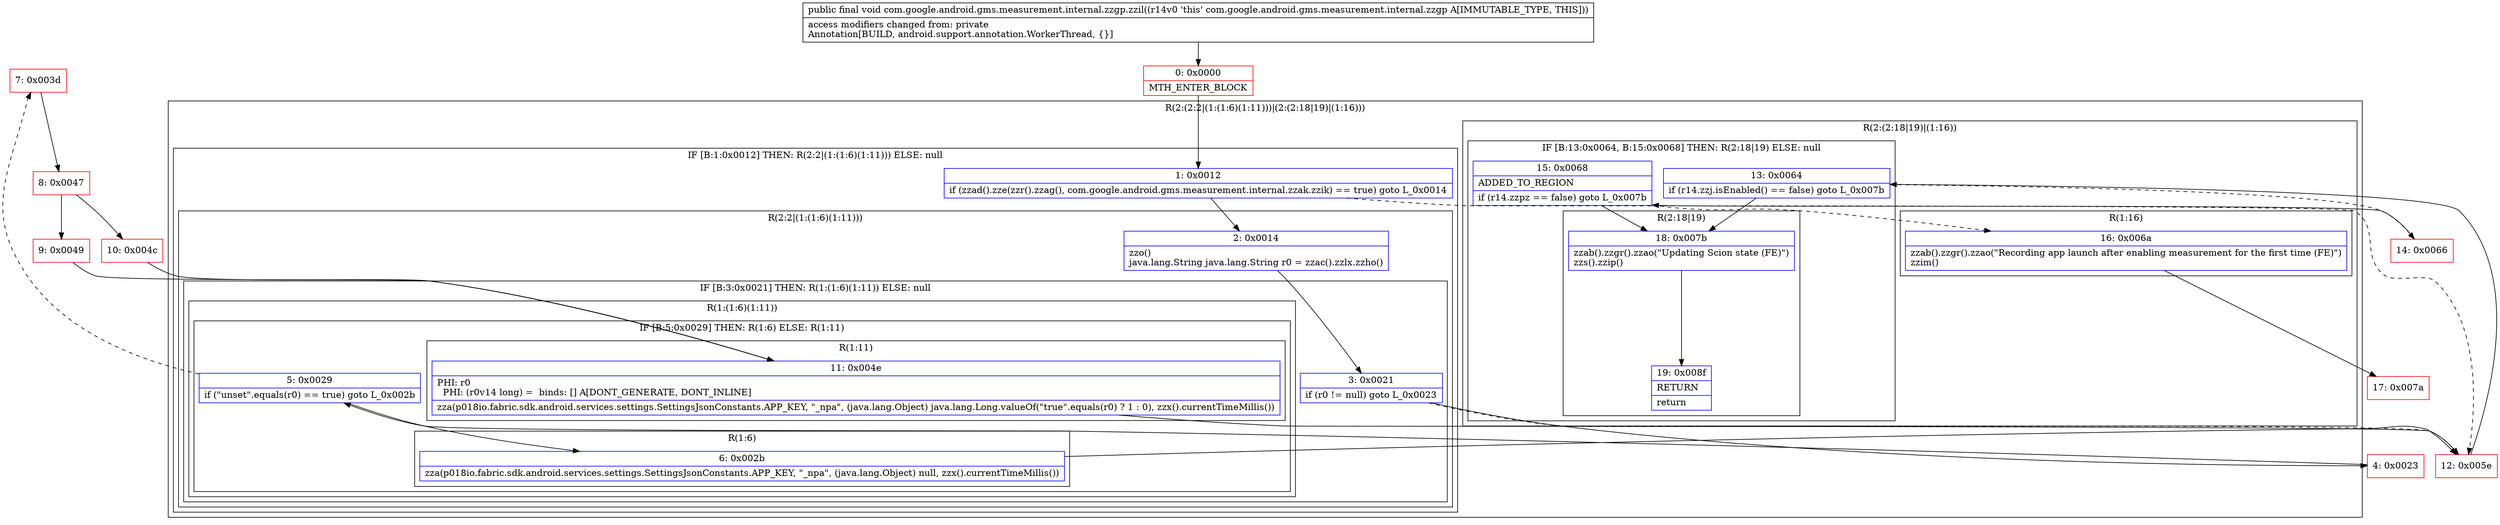 digraph "CFG forcom.google.android.gms.measurement.internal.zzgp.zzil()V" {
subgraph cluster_Region_2142528889 {
label = "R(2:(2:2|(1:(1:6)(1:11)))|(2:(2:18|19)|(1:16)))";
node [shape=record,color=blue];
subgraph cluster_IfRegion_665263068 {
label = "IF [B:1:0x0012] THEN: R(2:2|(1:(1:6)(1:11))) ELSE: null";
node [shape=record,color=blue];
Node_1 [shape=record,label="{1\:\ 0x0012|if (zzad().zze(zzr().zzag(), com.google.android.gms.measurement.internal.zzak.zzik) == true) goto L_0x0014\l}"];
subgraph cluster_Region_1072115081 {
label = "R(2:2|(1:(1:6)(1:11)))";
node [shape=record,color=blue];
Node_2 [shape=record,label="{2\:\ 0x0014|zzo()\ljava.lang.String java.lang.String r0 = zzac().zzlx.zzho()\l}"];
subgraph cluster_IfRegion_421885575 {
label = "IF [B:3:0x0021] THEN: R(1:(1:6)(1:11)) ELSE: null";
node [shape=record,color=blue];
Node_3 [shape=record,label="{3\:\ 0x0021|if (r0 != null) goto L_0x0023\l}"];
subgraph cluster_Region_907753307 {
label = "R(1:(1:6)(1:11))";
node [shape=record,color=blue];
subgraph cluster_IfRegion_112489981 {
label = "IF [B:5:0x0029] THEN: R(1:6) ELSE: R(1:11)";
node [shape=record,color=blue];
Node_5 [shape=record,label="{5\:\ 0x0029|if (\"unset\".equals(r0) == true) goto L_0x002b\l}"];
subgraph cluster_Region_1360227372 {
label = "R(1:6)";
node [shape=record,color=blue];
Node_6 [shape=record,label="{6\:\ 0x002b|zza(p018io.fabric.sdk.android.services.settings.SettingsJsonConstants.APP_KEY, \"_npa\", (java.lang.Object) null, zzx().currentTimeMillis())\l}"];
}
subgraph cluster_Region_395250448 {
label = "R(1:11)";
node [shape=record,color=blue];
Node_11 [shape=record,label="{11\:\ 0x004e|PHI: r0 \l  PHI: (r0v14 long) =  binds: [] A[DONT_GENERATE, DONT_INLINE]\l|zza(p018io.fabric.sdk.android.services.settings.SettingsJsonConstants.APP_KEY, \"_npa\", (java.lang.Object) java.lang.Long.valueOf(\"true\".equals(r0) ? 1 : 0), zzx().currentTimeMillis())\l}"];
}
}
}
}
}
}
subgraph cluster_Region_223364314 {
label = "R(2:(2:18|19)|(1:16))";
node [shape=record,color=blue];
subgraph cluster_IfRegion_305579863 {
label = "IF [B:13:0x0064, B:15:0x0068] THEN: R(2:18|19) ELSE: null";
node [shape=record,color=blue];
Node_13 [shape=record,label="{13\:\ 0x0064|if (r14.zzj.isEnabled() == false) goto L_0x007b\l}"];
Node_15 [shape=record,label="{15\:\ 0x0068|ADDED_TO_REGION\l|if (r14.zzpz == false) goto L_0x007b\l}"];
subgraph cluster_Region_2105052069 {
label = "R(2:18|19)";
node [shape=record,color=blue];
Node_18 [shape=record,label="{18\:\ 0x007b|zzab().zzgr().zzao(\"Updating Scion state (FE)\")\lzzs().zzip()\l}"];
Node_19 [shape=record,label="{19\:\ 0x008f|RETURN\l|return\l}"];
}
}
subgraph cluster_Region_927001130 {
label = "R(1:16)";
node [shape=record,color=blue];
Node_16 [shape=record,label="{16\:\ 0x006a|zzab().zzgr().zzao(\"Recording app launch after enabling measurement for the first time (FE)\")\lzzim()\l}"];
}
}
}
Node_0 [shape=record,color=red,label="{0\:\ 0x0000|MTH_ENTER_BLOCK\l}"];
Node_4 [shape=record,color=red,label="{4\:\ 0x0023}"];
Node_7 [shape=record,color=red,label="{7\:\ 0x003d}"];
Node_8 [shape=record,color=red,label="{8\:\ 0x0047}"];
Node_9 [shape=record,color=red,label="{9\:\ 0x0049}"];
Node_10 [shape=record,color=red,label="{10\:\ 0x004c}"];
Node_12 [shape=record,color=red,label="{12\:\ 0x005e}"];
Node_14 [shape=record,color=red,label="{14\:\ 0x0066}"];
Node_17 [shape=record,color=red,label="{17\:\ 0x007a}"];
MethodNode[shape=record,label="{public final void com.google.android.gms.measurement.internal.zzgp.zzil((r14v0 'this' com.google.android.gms.measurement.internal.zzgp A[IMMUTABLE_TYPE, THIS]))  | access modifiers changed from: private\lAnnotation[BUILD, android.support.annotation.WorkerThread, \{\}]\l}"];
MethodNode -> Node_0;
Node_1 -> Node_2;
Node_1 -> Node_12[style=dashed];
Node_2 -> Node_3;
Node_3 -> Node_4;
Node_3 -> Node_12[style=dashed];
Node_5 -> Node_6;
Node_5 -> Node_7[style=dashed];
Node_6 -> Node_12;
Node_11 -> Node_12;
Node_13 -> Node_14[style=dashed];
Node_13 -> Node_18;
Node_15 -> Node_16[style=dashed];
Node_15 -> Node_18;
Node_18 -> Node_19;
Node_16 -> Node_17;
Node_0 -> Node_1;
Node_4 -> Node_5;
Node_7 -> Node_8;
Node_8 -> Node_9;
Node_8 -> Node_10;
Node_9 -> Node_11;
Node_10 -> Node_11;
Node_12 -> Node_13;
Node_14 -> Node_15;
}

